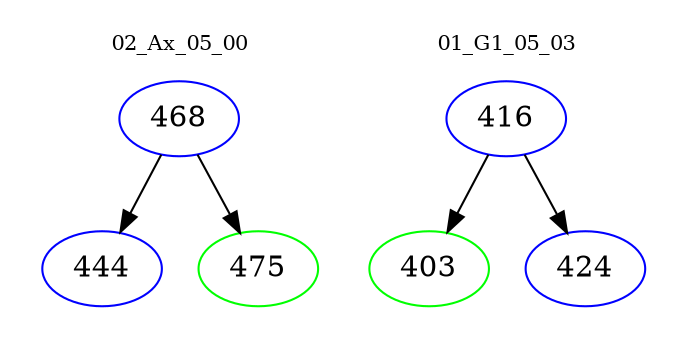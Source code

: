 digraph{
subgraph cluster_0 {
color = white
label = "02_Ax_05_00";
fontsize=10;
T0_468 [label="468", color="blue"]
T0_468 -> T0_444 [color="black"]
T0_444 [label="444", color="blue"]
T0_468 -> T0_475 [color="black"]
T0_475 [label="475", color="green"]
}
subgraph cluster_1 {
color = white
label = "01_G1_05_03";
fontsize=10;
T1_416 [label="416", color="blue"]
T1_416 -> T1_403 [color="black"]
T1_403 [label="403", color="green"]
T1_416 -> T1_424 [color="black"]
T1_424 [label="424", color="blue"]
}
}
